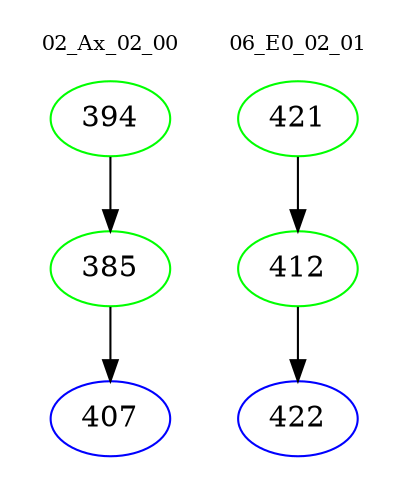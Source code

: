 digraph{
subgraph cluster_0 {
color = white
label = "02_Ax_02_00";
fontsize=10;
T0_394 [label="394", color="green"]
T0_394 -> T0_385 [color="black"]
T0_385 [label="385", color="green"]
T0_385 -> T0_407 [color="black"]
T0_407 [label="407", color="blue"]
}
subgraph cluster_1 {
color = white
label = "06_E0_02_01";
fontsize=10;
T1_421 [label="421", color="green"]
T1_421 -> T1_412 [color="black"]
T1_412 [label="412", color="green"]
T1_412 -> T1_422 [color="black"]
T1_422 [label="422", color="blue"]
}
}
